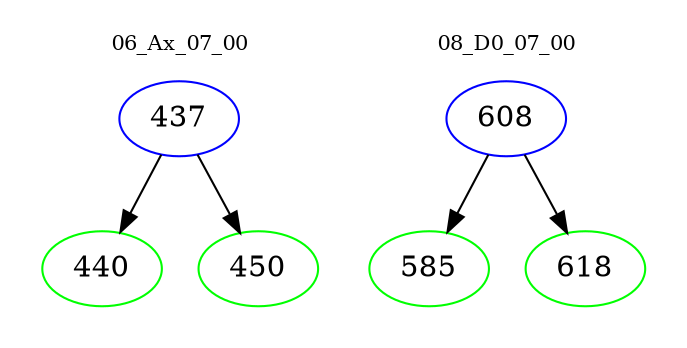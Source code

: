digraph{
subgraph cluster_0 {
color = white
label = "06_Ax_07_00";
fontsize=10;
T0_437 [label="437", color="blue"]
T0_437 -> T0_440 [color="black"]
T0_440 [label="440", color="green"]
T0_437 -> T0_450 [color="black"]
T0_450 [label="450", color="green"]
}
subgraph cluster_1 {
color = white
label = "08_D0_07_00";
fontsize=10;
T1_608 [label="608", color="blue"]
T1_608 -> T1_585 [color="black"]
T1_585 [label="585", color="green"]
T1_608 -> T1_618 [color="black"]
T1_618 [label="618", color="green"]
}
}
